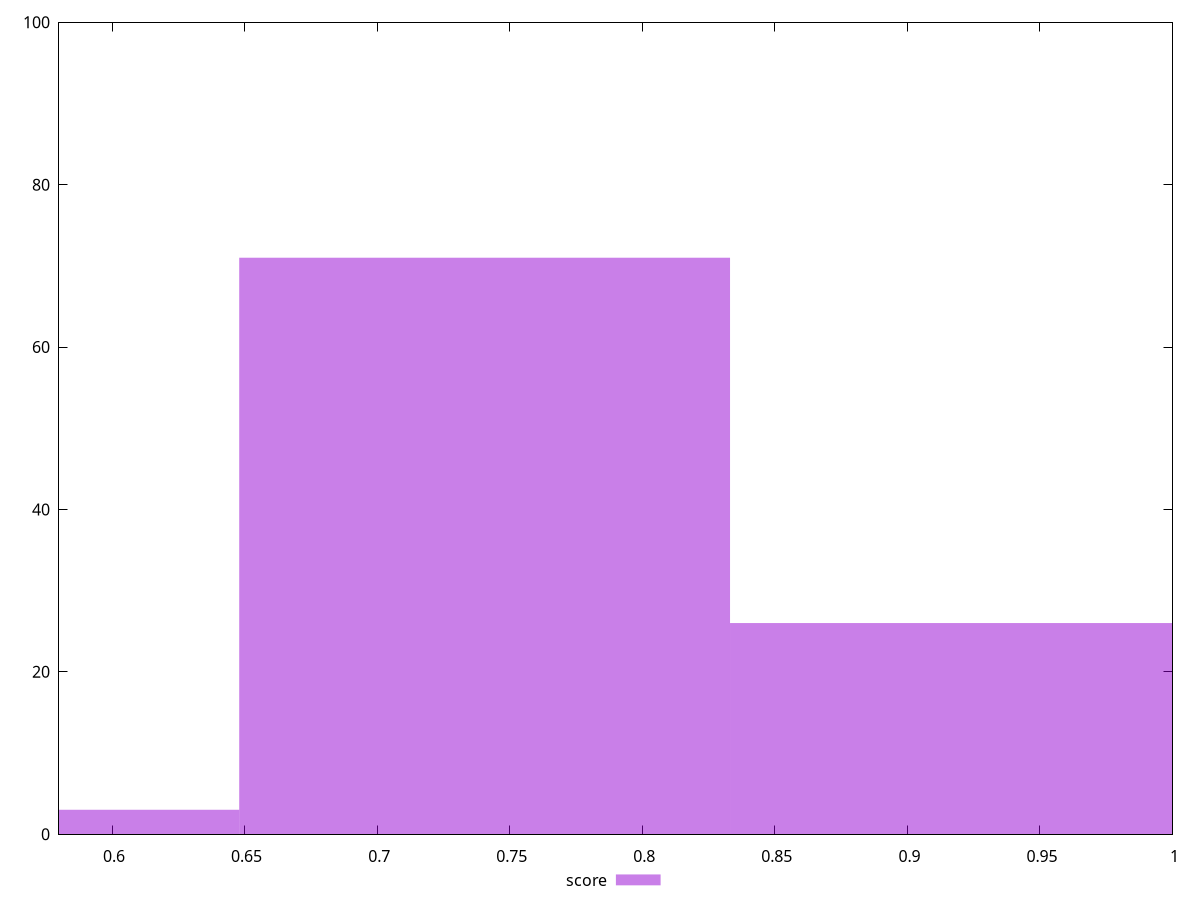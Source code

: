 reset

$score <<EOF
0.9256761053826773 26
0.7405408843061418 71
0.5554056632296064 3
EOF

set key outside below
set boxwidth 0.18513522107653546
set xrange [0.58:1]
set yrange [0:100]
set trange [0:100]
set style fill transparent solid 0.5 noborder
set terminal svg size 640, 490 enhanced background rgb 'white'
set output "report_00015_2021-02-09T16-11-33.973Z/uses-webp-images/samples/pages+cached+noadtech/score/histogram.svg"

plot $score title "score" with boxes

reset
